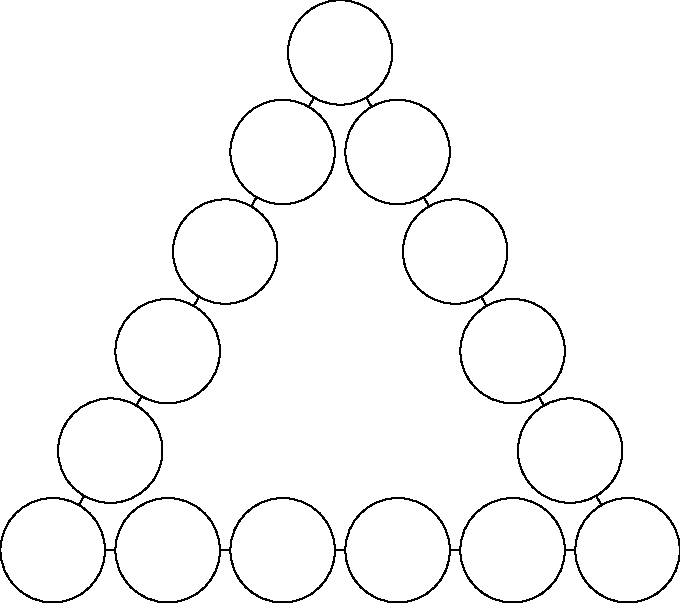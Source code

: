 
int N = 6;

usersetting();

size(N * 2cm, N * 2cm);

real radius = 1.0 / N;
real dist = 0.2/N;


for(int idx = 0; idx < N; ++idx) {
    pair pos = (idx * (2*radius + dist), 0 );
    draw(circle(pos, radius));
    if(idx < N-1)
        draw(pos + (radius, 0) -- pos + (radius + dist, 0));
}


for(int idx = 0; idx < N; ++idx) {
    pair rot = (sin(radians(30)) ,cos(radians(30)) );
    pair pos = rot * (idx * (2*radius + dist), 0 );
    if(idx > 0)
        draw(circle(pos, radius));
    if(idx < N-1)
        draw((pos + rot*(radius, 0)) -- (pos + rot* (radius + dist, 0)));
}


for(int idx = 0; idx < N; ++idx) {
    pair rot = (sin(radians(-30)) ,cos(radians(-30)) );
    pair pos = (sin(radians(30)) ,cos(radians(30)) )
        * ((N-1) * (2*radius + dist), 0 )
        - rot * (idx * (2*radius + dist), 0 );
    if(idx > 0)
        draw(circle(pos, radius));
    if(idx > 0)
        draw((pos + rot*(radius, 0)) -- (pos + rot* (radius + dist, 0)));

}

